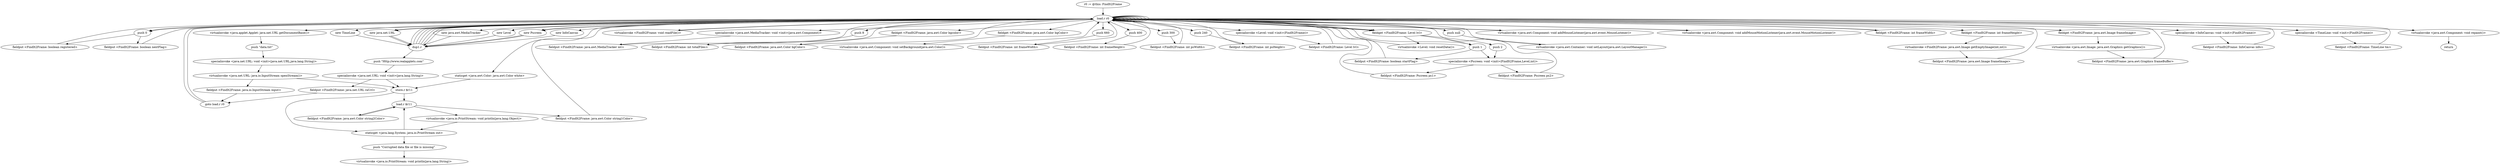 digraph "" {
    "r0 := @this: FindIt2Frame"
    "load.r r0"
    "r0 := @this: FindIt2Frame"->"load.r r0";
    "push 0"
    "load.r r0"->"push 0";
    "fieldput <FindIt2Frame: boolean registered>"
    "push 0"->"fieldput <FindIt2Frame: boolean registered>";
    "fieldput <FindIt2Frame: boolean registered>"->"load.r r0";
    "new java.net.URL"
    "load.r r0"->"new java.net.URL";
    "dup1.r"
    "new java.net.URL"->"dup1.r";
    "dup1.r"->"load.r r0";
    "virtualinvoke <java.applet.Applet: java.net.URL getDocumentBase()>"
    "load.r r0"->"virtualinvoke <java.applet.Applet: java.net.URL getDocumentBase()>";
    "push \"data.txt\""
    "virtualinvoke <java.applet.Applet: java.net.URL getDocumentBase()>"->"push \"data.txt\"";
    "specialinvoke <java.net.URL: void <init>(java.net.URL,java.lang.String)>"
    "push \"data.txt\""->"specialinvoke <java.net.URL: void <init>(java.net.URL,java.lang.String)>";
    "virtualinvoke <java.net.URL: java.io.InputStream openStream()>"
    "specialinvoke <java.net.URL: void <init>(java.net.URL,java.lang.String)>"->"virtualinvoke <java.net.URL: java.io.InputStream openStream()>";
    "fieldput <FindIt2Frame: java.io.InputStream input>"
    "virtualinvoke <java.net.URL: java.io.InputStream openStream()>"->"fieldput <FindIt2Frame: java.io.InputStream input>";
    "goto load.r r0"
    "fieldput <FindIt2Frame: java.io.InputStream input>"->"goto load.r r0";
    "goto load.r r0"->"load.r r0";
    "virtualinvoke <FindIt2Frame: void readFile()>"
    "load.r r0"->"virtualinvoke <FindIt2Frame: void readFile()>";
    "virtualinvoke <FindIt2Frame: void readFile()>"->"load.r r0";
    "load.r r0"->"new java.net.URL";
    "new java.net.URL"->"dup1.r";
    "push \"Http://www.realapplets.com\""
    "dup1.r"->"push \"Http://www.realapplets.com\"";
    "specialinvoke <java.net.URL: void <init>(java.lang.String)>"
    "push \"Http://www.realapplets.com\""->"specialinvoke <java.net.URL: void <init>(java.lang.String)>";
    "fieldput <FindIt2Frame: java.net.URL raUrl>"
    "specialinvoke <java.net.URL: void <init>(java.lang.String)>"->"fieldput <FindIt2Frame: java.net.URL raUrl>";
    "fieldput <FindIt2Frame: java.net.URL raUrl>"->"goto load.r r0";
    "goto load.r r0"->"load.r r0";
    "new java.awt.MediaTracker"
    "load.r r0"->"new java.awt.MediaTracker";
    "new java.awt.MediaTracker"->"dup1.r";
    "dup1.r"->"load.r r0";
    "specialinvoke <java.awt.MediaTracker: void <init>(java.awt.Component)>"
    "load.r r0"->"specialinvoke <java.awt.MediaTracker: void <init>(java.awt.Component)>";
    "fieldput <FindIt2Frame: java.awt.MediaTracker mt>"
    "specialinvoke <java.awt.MediaTracker: void <init>(java.awt.Component)>"->"fieldput <FindIt2Frame: java.awt.MediaTracker mt>";
    "fieldput <FindIt2Frame: java.awt.MediaTracker mt>"->"load.r r0";
    "push 8"
    "load.r r0"->"push 8";
    "fieldput <FindIt2Frame: int totalFiles>"
    "push 8"->"fieldput <FindIt2Frame: int totalFiles>";
    "fieldput <FindIt2Frame: int totalFiles>"->"load.r r0";
    "load.r r0"->"load.r r0";
    "fieldget <FindIt2Frame: java.awt.Color bgcolor>"
    "load.r r0"->"fieldget <FindIt2Frame: java.awt.Color bgcolor>";
    "fieldput <FindIt2Frame: java.awt.Color bgColor>"
    "fieldget <FindIt2Frame: java.awt.Color bgcolor>"->"fieldput <FindIt2Frame: java.awt.Color bgColor>";
    "fieldput <FindIt2Frame: java.awt.Color bgColor>"->"load.r r0";
    "load.r r0"->"load.r r0";
    "fieldget <FindIt2Frame: java.awt.Color bgColor>"
    "load.r r0"->"fieldget <FindIt2Frame: java.awt.Color bgColor>";
    "virtualinvoke <java.awt.Component: void setBackground(java.awt.Color)>"
    "fieldget <FindIt2Frame: java.awt.Color bgColor>"->"virtualinvoke <java.awt.Component: void setBackground(java.awt.Color)>";
    "virtualinvoke <java.awt.Component: void setBackground(java.awt.Color)>"->"load.r r0";
    "push 660"
    "load.r r0"->"push 660";
    "fieldput <FindIt2Frame: int frameWidth>"
    "push 660"->"fieldput <FindIt2Frame: int frameWidth>";
    "fieldput <FindIt2Frame: int frameWidth>"->"load.r r0";
    "push 400"
    "load.r r0"->"push 400";
    "fieldput <FindIt2Frame: int frameHeight>"
    "push 400"->"fieldput <FindIt2Frame: int frameHeight>";
    "fieldput <FindIt2Frame: int frameHeight>"->"load.r r0";
    "push 300"
    "load.r r0"->"push 300";
    "fieldput <FindIt2Frame: int psWidth>"
    "push 300"->"fieldput <FindIt2Frame: int psWidth>";
    "fieldput <FindIt2Frame: int psWidth>"->"load.r r0";
    "push 240"
    "load.r r0"->"push 240";
    "fieldput <FindIt2Frame: int psHeight>"
    "push 240"->"fieldput <FindIt2Frame: int psHeight>";
    "fieldput <FindIt2Frame: int psHeight>"->"load.r r0";
    "new Level"
    "load.r r0"->"new Level";
    "new Level"->"dup1.r";
    "dup1.r"->"load.r r0";
    "specialinvoke <Level: void <init>(FindIt2Frame)>"
    "load.r r0"->"specialinvoke <Level: void <init>(FindIt2Frame)>";
    "fieldput <FindIt2Frame: Level lvl>"
    "specialinvoke <Level: void <init>(FindIt2Frame)>"->"fieldput <FindIt2Frame: Level lvl>";
    "fieldput <FindIt2Frame: Level lvl>"->"load.r r0";
    "fieldget <FindIt2Frame: Level lvl>"
    "load.r r0"->"fieldget <FindIt2Frame: Level lvl>";
    "virtualinvoke <Level: void resetData()>"
    "fieldget <FindIt2Frame: Level lvl>"->"virtualinvoke <Level: void resetData()>";
    "virtualinvoke <Level: void resetData()>"->"load.r r0";
    "push null"
    "load.r r0"->"push null";
    "virtualinvoke <java.awt.Container: void setLayout(java.awt.LayoutManager)>"
    "push null"->"virtualinvoke <java.awt.Container: void setLayout(java.awt.LayoutManager)>";
    "virtualinvoke <java.awt.Container: void setLayout(java.awt.LayoutManager)>"->"load.r r0";
    "push 1"
    "load.r r0"->"push 1";
    "fieldput <FindIt2Frame: boolean startFlag>"
    "push 1"->"fieldput <FindIt2Frame: boolean startFlag>";
    "fieldput <FindIt2Frame: boolean startFlag>"->"load.r r0";
    "load.r r0"->"push 0";
    "fieldput <FindIt2Frame: boolean nextFlag>"
    "push 0"->"fieldput <FindIt2Frame: boolean nextFlag>";
    "fieldput <FindIt2Frame: boolean nextFlag>"->"load.r r0";
    "load.r r0"->"load.r r0";
    "staticget <java.awt.Color: java.awt.Color white>"
    "load.r r0"->"staticget <java.awt.Color: java.awt.Color white>";
    "store.r $r11"
    "staticget <java.awt.Color: java.awt.Color white>"->"store.r $r11";
    "load.r $r11"
    "store.r $r11"->"load.r $r11";
    "fieldput <FindIt2Frame: java.awt.Color string2Color>"
    "load.r $r11"->"fieldput <FindIt2Frame: java.awt.Color string2Color>";
    "fieldput <FindIt2Frame: java.awt.Color string2Color>"->"load.r $r11";
    "fieldput <FindIt2Frame: java.awt.Color string1Color>"
    "load.r $r11"->"fieldput <FindIt2Frame: java.awt.Color string1Color>";
    "fieldput <FindIt2Frame: java.awt.Color string1Color>"->"load.r r0";
    "load.r r0"->"load.r r0";
    "virtualinvoke <java.awt.Component: void addMouseListener(java.awt.event.MouseListener)>"
    "load.r r0"->"virtualinvoke <java.awt.Component: void addMouseListener(java.awt.event.MouseListener)>";
    "virtualinvoke <java.awt.Component: void addMouseListener(java.awt.event.MouseListener)>"->"load.r r0";
    "load.r r0"->"load.r r0";
    "virtualinvoke <java.awt.Component: void addMouseMotionListener(java.awt.event.MouseMotionListener)>"
    "load.r r0"->"virtualinvoke <java.awt.Component: void addMouseMotionListener(java.awt.event.MouseMotionListener)>";
    "virtualinvoke <java.awt.Component: void addMouseMotionListener(java.awt.event.MouseMotionListener)>"->"load.r r0";
    "load.r r0"->"load.r r0";
    "load.r r0"->"load.r r0";
    "fieldget <FindIt2Frame: int frameWidth>"
    "load.r r0"->"fieldget <FindIt2Frame: int frameWidth>";
    "fieldget <FindIt2Frame: int frameWidth>"->"load.r r0";
    "fieldget <FindIt2Frame: int frameHeight>"
    "load.r r0"->"fieldget <FindIt2Frame: int frameHeight>";
    "virtualinvoke <FindIt2Frame: java.awt.Image getEmptyImage(int,int)>"
    "fieldget <FindIt2Frame: int frameHeight>"->"virtualinvoke <FindIt2Frame: java.awt.Image getEmptyImage(int,int)>";
    "fieldput <FindIt2Frame: java.awt.Image frameImage>"
    "virtualinvoke <FindIt2Frame: java.awt.Image getEmptyImage(int,int)>"->"fieldput <FindIt2Frame: java.awt.Image frameImage>";
    "fieldput <FindIt2Frame: java.awt.Image frameImage>"->"load.r r0";
    "load.r r0"->"load.r r0";
    "fieldget <FindIt2Frame: java.awt.Image frameImage>"
    "load.r r0"->"fieldget <FindIt2Frame: java.awt.Image frameImage>";
    "virtualinvoke <java.awt.Image: java.awt.Graphics getGraphics()>"
    "fieldget <FindIt2Frame: java.awt.Image frameImage>"->"virtualinvoke <java.awt.Image: java.awt.Graphics getGraphics()>";
    "fieldput <FindIt2Frame: java.awt.Graphics frameBuffer>"
    "virtualinvoke <java.awt.Image: java.awt.Graphics getGraphics()>"->"fieldput <FindIt2Frame: java.awt.Graphics frameBuffer>";
    "fieldput <FindIt2Frame: java.awt.Graphics frameBuffer>"->"load.r r0";
    "new Pscreen"
    "load.r r0"->"new Pscreen";
    "new Pscreen"->"dup1.r";
    "dup1.r"->"load.r r0";
    "load.r r0"->"load.r r0";
    "load.r r0"->"fieldget <FindIt2Frame: Level lvl>";
    "fieldget <FindIt2Frame: Level lvl>"->"push 1";
    "specialinvoke <Pscreen: void <init>(FindIt2Frame,Level,int)>"
    "push 1"->"specialinvoke <Pscreen: void <init>(FindIt2Frame,Level,int)>";
    "fieldput <FindIt2Frame: Pscreen ps1>"
    "specialinvoke <Pscreen: void <init>(FindIt2Frame,Level,int)>"->"fieldput <FindIt2Frame: Pscreen ps1>";
    "fieldput <FindIt2Frame: Pscreen ps1>"->"load.r r0";
    "load.r r0"->"new Pscreen";
    "new Pscreen"->"dup1.r";
    "dup1.r"->"load.r r0";
    "load.r r0"->"load.r r0";
    "load.r r0"->"fieldget <FindIt2Frame: Level lvl>";
    "push 2"
    "fieldget <FindIt2Frame: Level lvl>"->"push 2";
    "push 2"->"specialinvoke <Pscreen: void <init>(FindIt2Frame,Level,int)>";
    "fieldput <FindIt2Frame: Pscreen ps2>"
    "specialinvoke <Pscreen: void <init>(FindIt2Frame,Level,int)>"->"fieldput <FindIt2Frame: Pscreen ps2>";
    "fieldput <FindIt2Frame: Pscreen ps2>"->"load.r r0";
    "new InfoCanvas"
    "load.r r0"->"new InfoCanvas";
    "new InfoCanvas"->"dup1.r";
    "dup1.r"->"load.r r0";
    "specialinvoke <InfoCanvas: void <init>(FindIt2Frame)>"
    "load.r r0"->"specialinvoke <InfoCanvas: void <init>(FindIt2Frame)>";
    "fieldput <FindIt2Frame: InfoCanvas info>"
    "specialinvoke <InfoCanvas: void <init>(FindIt2Frame)>"->"fieldput <FindIt2Frame: InfoCanvas info>";
    "fieldput <FindIt2Frame: InfoCanvas info>"->"load.r r0";
    "new TimeLine"
    "load.r r0"->"new TimeLine";
    "new TimeLine"->"dup1.r";
    "dup1.r"->"load.r r0";
    "specialinvoke <TimeLine: void <init>(FindIt2Frame)>"
    "load.r r0"->"specialinvoke <TimeLine: void <init>(FindIt2Frame)>";
    "fieldput <FindIt2Frame: TimeLine tm>"
    "specialinvoke <TimeLine: void <init>(FindIt2Frame)>"->"fieldput <FindIt2Frame: TimeLine tm>";
    "fieldput <FindIt2Frame: TimeLine tm>"->"load.r r0";
    "virtualinvoke <java.awt.Component: void repaint()>"
    "load.r r0"->"virtualinvoke <java.awt.Component: void repaint()>";
    "return"
    "virtualinvoke <java.awt.Component: void repaint()>"->"return";
    "specialinvoke <java.net.URL: void <init>(java.lang.String)>"->"store.r $r11";
    "virtualinvoke <java.net.URL: java.io.InputStream openStream()>"->"store.r $r11";
    "staticget <java.lang.System: java.io.PrintStream out>"
    "store.r $r11"->"staticget <java.lang.System: java.io.PrintStream out>";
    "staticget <java.lang.System: java.io.PrintStream out>"->"load.r $r11";
    "virtualinvoke <java.io.PrintStream: void println(java.lang.Object)>"
    "load.r $r11"->"virtualinvoke <java.io.PrintStream: void println(java.lang.Object)>";
    "virtualinvoke <java.io.PrintStream: void println(java.lang.Object)>"->"staticget <java.lang.System: java.io.PrintStream out>";
    "push \"Corrupted data file or file is missing\""
    "staticget <java.lang.System: java.io.PrintStream out>"->"push \"Corrupted data file or file is missing\"";
    "virtualinvoke <java.io.PrintStream: void println(java.lang.String)>"
    "push \"Corrupted data file or file is missing\""->"virtualinvoke <java.io.PrintStream: void println(java.lang.String)>";
}
